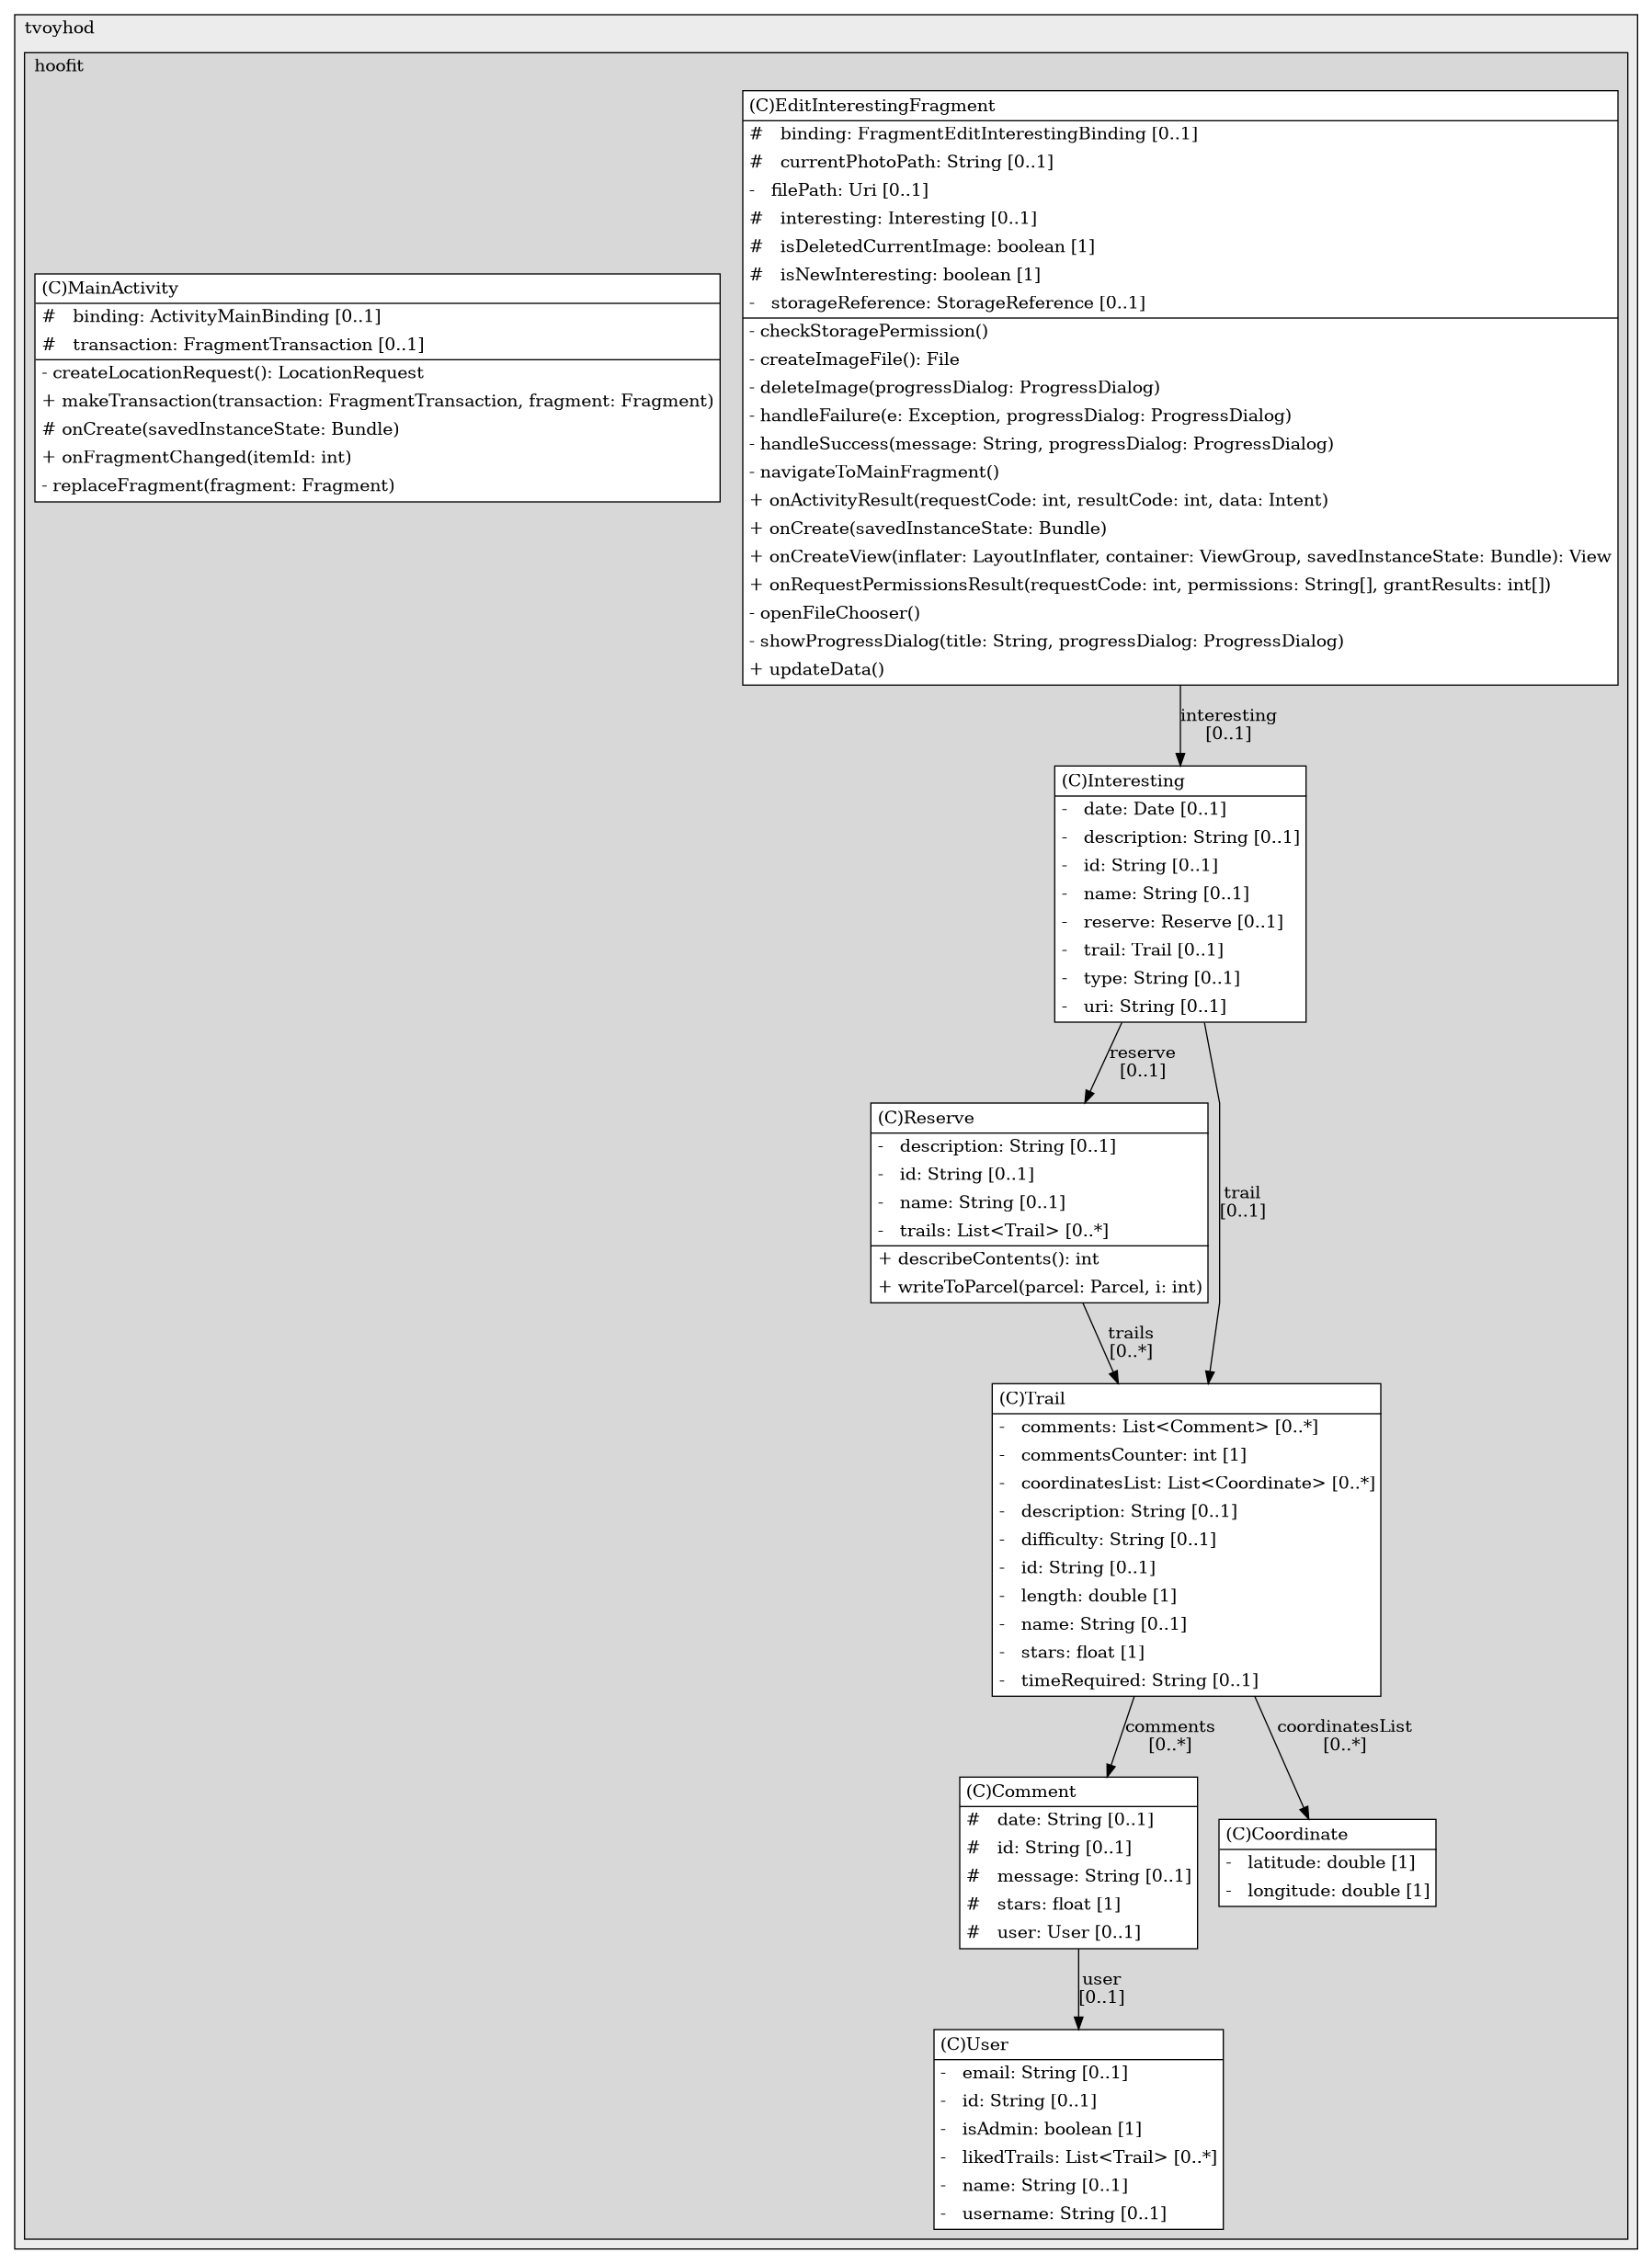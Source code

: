 @startuml

/' diagram meta data start
config=StructureConfiguration;
{
  "projectClassification": {
    "searchMode": "OpenProject", // OpenProject, AllProjects
    "includedProjects": "",
    "pathEndKeywords": "*.impl",
    "isClientPath": "",
    "isClientName": "",
    "isTestPath": "",
    "isTestName": "",
    "isMappingPath": "",
    "isMappingName": "",
    "isDataAccessPath": "",
    "isDataAccessName": "",
    "isDataStructurePath": "",
    "isDataStructureName": "",
    "isInterfaceStructuresPath": "",
    "isInterfaceStructuresName": "",
    "isEntryPointPath": "",
    "isEntryPointName": "",
    "treatFinalFieldsAsMandatory": false
  },
  "graphRestriction": {
    "classPackageExcludeFilter": "",
    "classPackageIncludeFilter": "",
    "classNameExcludeFilter": "",
    "classNameIncludeFilter": "",
    "methodNameExcludeFilter": "",
    "methodNameIncludeFilter": "",
    "removeByInheritance": "", // inheritance/annotation based filtering is done in a second step
    "removeByAnnotation": "",
    "removeByClassPackage": "", // cleanup the graph after inheritance/annotation based filtering is done
    "removeByClassName": "",
    "cutMappings": false,
    "cutEnum": true,
    "cutTests": true,
    "cutClient": true,
    "cutDataAccess": false,
    "cutInterfaceStructures": false,
    "cutDataStructures": false,
    "cutGetterAndSetter": true,
    "cutConstructors": true
  },
  "graphTraversal": {
    "forwardDepth": 6,
    "backwardDepth": 6,
    "classPackageExcludeFilter": "",
    "classPackageIncludeFilter": "",
    "classNameExcludeFilter": "",
    "classNameIncludeFilter": "",
    "methodNameExcludeFilter": "",
    "methodNameIncludeFilter": "",
    "hideMappings": false,
    "hideDataStructures": false,
    "hidePrivateMethods": true,
    "hideInterfaceCalls": true, // indirection: implementation -> interface (is hidden) -> implementation
    "onlyShowApplicationEntryPoints": false, // root node is included
    "useMethodCallsForStructureDiagram": "ForwardOnly" // ForwardOnly, BothDirections, No
  },
  "details": {
    "aggregation": "GroupByClass", // ByClass, GroupByClass, None
    "showClassGenericTypes": true,
    "showMethods": true,
    "showMethodParameterNames": true,
    "showMethodParameterTypes": true,
    "showMethodReturnType": true,
    "showPackageLevels": 2,
    "showDetailedClassStructure": true
  },
  "rootClass": "com.tvoyhod.hoofit.ui.editInfo.EditInterestingFragment",
  "extensionCallbackMethod": "" // qualified.class.name#methodName - signature: public static String method(String)
}
diagram meta data end '/



digraph g {
    rankdir="TB"
    splines=polyline
    

'nodes 
subgraph cluster_939296559 { 
   	label=tvoyhod
	labeljust=l
	fillcolor="#ececec"
	style=filled
   
   subgraph cluster_1403126406 { 
   	label=hoofit
	labeljust=l
	fillcolor="#d8d8d8"
	style=filled
   
   Comment200341979[
	label=<<TABLE BORDER="1" CELLBORDER="0" CELLPADDING="4" CELLSPACING="0">
<TR><TD ALIGN="LEFT" >(C)Comment</TD></TR>
<HR/>
<TR><TD ALIGN="LEFT" >#   date: String [0..1]</TD></TR>
<TR><TD ALIGN="LEFT" >#   id: String [0..1]</TD></TR>
<TR><TD ALIGN="LEFT" >#   message: String [0..1]</TD></TR>
<TR><TD ALIGN="LEFT" >#   stars: float [1]</TD></TR>
<TR><TD ALIGN="LEFT" >#   user: User [0..1]</TD></TR>
</TABLE>>
	style=filled
	margin=0
	shape=plaintext
	fillcolor="#FFFFFF"
];

Coordinate200341979[
	label=<<TABLE BORDER="1" CELLBORDER="0" CELLPADDING="4" CELLSPACING="0">
<TR><TD ALIGN="LEFT" >(C)Coordinate</TD></TR>
<HR/>
<TR><TD ALIGN="LEFT" >-   latitude: double [1]</TD></TR>
<TR><TD ALIGN="LEFT" >-   longitude: double [1]</TD></TR>
</TABLE>>
	style=filled
	margin=0
	shape=plaintext
	fillcolor="#FFFFFF"
];

EditInterestingFragment1972696343[
	label=<<TABLE BORDER="1" CELLBORDER="0" CELLPADDING="4" CELLSPACING="0">
<TR><TD ALIGN="LEFT" >(C)EditInterestingFragment</TD></TR>
<HR/>
<TR><TD ALIGN="LEFT" >#   binding: FragmentEditInterestingBinding [0..1]</TD></TR>
<TR><TD ALIGN="LEFT" >#   currentPhotoPath: String [0..1]</TD></TR>
<TR><TD ALIGN="LEFT" >-   filePath: Uri [0..1]</TD></TR>
<TR><TD ALIGN="LEFT" >#   interesting: Interesting [0..1]</TD></TR>
<TR><TD ALIGN="LEFT" >#   isDeletedCurrentImage: boolean [1]</TD></TR>
<TR><TD ALIGN="LEFT" >#   isNewInteresting: boolean [1]</TD></TR>
<TR><TD ALIGN="LEFT" >-   storageReference: StorageReference [0..1]</TD></TR>
<HR/>
<TR><TD ALIGN="LEFT" >- checkStoragePermission()</TD></TR>
<TR><TD ALIGN="LEFT" >- createImageFile(): File</TD></TR>
<TR><TD ALIGN="LEFT" >- deleteImage(progressDialog: ProgressDialog)</TD></TR>
<TR><TD ALIGN="LEFT" >- handleFailure(e: Exception, progressDialog: ProgressDialog)</TD></TR>
<TR><TD ALIGN="LEFT" >- handleSuccess(message: String, progressDialog: ProgressDialog)</TD></TR>
<TR><TD ALIGN="LEFT" >- navigateToMainFragment()</TD></TR>
<TR><TD ALIGN="LEFT" >+ onActivityResult(requestCode: int, resultCode: int, data: Intent)</TD></TR>
<TR><TD ALIGN="LEFT" >+ onCreate(savedInstanceState: Bundle)</TD></TR>
<TR><TD ALIGN="LEFT" >+ onCreateView(inflater: LayoutInflater, container: ViewGroup, savedInstanceState: Bundle): View</TD></TR>
<TR><TD ALIGN="LEFT" >+ onRequestPermissionsResult(requestCode: int, permissions: String[], grantResults: int[])</TD></TR>
<TR><TD ALIGN="LEFT" >- openFileChooser()</TD></TR>
<TR><TD ALIGN="LEFT" >- showProgressDialog(title: String, progressDialog: ProgressDialog)</TD></TR>
<TR><TD ALIGN="LEFT" >+ updateData()</TD></TR>
</TABLE>>
	style=filled
	margin=0
	shape=plaintext
	fillcolor="#FFFFFF"
];

Interesting200341979[
	label=<<TABLE BORDER="1" CELLBORDER="0" CELLPADDING="4" CELLSPACING="0">
<TR><TD ALIGN="LEFT" >(C)Interesting</TD></TR>
<HR/>
<TR><TD ALIGN="LEFT" >-   date: Date [0..1]</TD></TR>
<TR><TD ALIGN="LEFT" >-   description: String [0..1]</TD></TR>
<TR><TD ALIGN="LEFT" >-   id: String [0..1]</TD></TR>
<TR><TD ALIGN="LEFT" >-   name: String [0..1]</TD></TR>
<TR><TD ALIGN="LEFT" >-   reserve: Reserve [0..1]</TD></TR>
<TR><TD ALIGN="LEFT" >-   trail: Trail [0..1]</TD></TR>
<TR><TD ALIGN="LEFT" >-   type: String [0..1]</TD></TR>
<TR><TD ALIGN="LEFT" >-   uri: String [0..1]</TD></TR>
</TABLE>>
	style=filled
	margin=0
	shape=plaintext
	fillcolor="#FFFFFF"
];

MainActivity2109978989[
	label=<<TABLE BORDER="1" CELLBORDER="0" CELLPADDING="4" CELLSPACING="0">
<TR><TD ALIGN="LEFT" >(C)MainActivity</TD></TR>
<HR/>
<TR><TD ALIGN="LEFT" >#   binding: ActivityMainBinding [0..1]</TD></TR>
<TR><TD ALIGN="LEFT" >#   transaction: FragmentTransaction [0..1]</TD></TR>
<HR/>
<TR><TD ALIGN="LEFT" >- createLocationRequest(): LocationRequest</TD></TR>
<TR><TD ALIGN="LEFT" >+ makeTransaction(transaction: FragmentTransaction, fragment: Fragment)</TD></TR>
<TR><TD ALIGN="LEFT" ># onCreate(savedInstanceState: Bundle)</TD></TR>
<TR><TD ALIGN="LEFT" >+ onFragmentChanged(itemId: int)</TD></TR>
<TR><TD ALIGN="LEFT" >- replaceFragment(fragment: Fragment)</TD></TR>
</TABLE>>
	style=filled
	margin=0
	shape=plaintext
	fillcolor="#FFFFFF"
];

Reserve200341979[
	label=<<TABLE BORDER="1" CELLBORDER="0" CELLPADDING="4" CELLSPACING="0">
<TR><TD ALIGN="LEFT" >(C)Reserve</TD></TR>
<HR/>
<TR><TD ALIGN="LEFT" >-   description: String [0..1]</TD></TR>
<TR><TD ALIGN="LEFT" >-   id: String [0..1]</TD></TR>
<TR><TD ALIGN="LEFT" >-   name: String [0..1]</TD></TR>
<TR><TD ALIGN="LEFT" >-   trails: List&lt;Trail&gt; [0..*]</TD></TR>
<HR/>
<TR><TD ALIGN="LEFT" >+ describeContents(): int</TD></TR>
<TR><TD ALIGN="LEFT" >+ writeToParcel(parcel: Parcel, i: int)</TD></TR>
</TABLE>>
	style=filled
	margin=0
	shape=plaintext
	fillcolor="#FFFFFF"
];

Trail200341979[
	label=<<TABLE BORDER="1" CELLBORDER="0" CELLPADDING="4" CELLSPACING="0">
<TR><TD ALIGN="LEFT" >(C)Trail</TD></TR>
<HR/>
<TR><TD ALIGN="LEFT" >-   comments: List&lt;Comment&gt; [0..*]</TD></TR>
<TR><TD ALIGN="LEFT" >-   commentsCounter: int [1]</TD></TR>
<TR><TD ALIGN="LEFT" >-   coordinatesList: List&lt;Coordinate&gt; [0..*]</TD></TR>
<TR><TD ALIGN="LEFT" >-   description: String [0..1]</TD></TR>
<TR><TD ALIGN="LEFT" >-   difficulty: String [0..1]</TD></TR>
<TR><TD ALIGN="LEFT" >-   id: String [0..1]</TD></TR>
<TR><TD ALIGN="LEFT" >-   length: double [1]</TD></TR>
<TR><TD ALIGN="LEFT" >-   name: String [0..1]</TD></TR>
<TR><TD ALIGN="LEFT" >-   stars: float [1]</TD></TR>
<TR><TD ALIGN="LEFT" >-   timeRequired: String [0..1]</TD></TR>
</TABLE>>
	style=filled
	margin=0
	shape=plaintext
	fillcolor="#FFFFFF"
];

User200341979[
	label=<<TABLE BORDER="1" CELLBORDER="0" CELLPADDING="4" CELLSPACING="0">
<TR><TD ALIGN="LEFT" >(C)User</TD></TR>
<HR/>
<TR><TD ALIGN="LEFT" >-   email: String [0..1]</TD></TR>
<TR><TD ALIGN="LEFT" >-   id: String [0..1]</TD></TR>
<TR><TD ALIGN="LEFT" >-   isAdmin: boolean [1]</TD></TR>
<TR><TD ALIGN="LEFT" >-   likedTrails: List&lt;Trail&gt; [0..*]</TD></TR>
<TR><TD ALIGN="LEFT" >-   name: String [0..1]</TD></TR>
<TR><TD ALIGN="LEFT" >-   username: String [0..1]</TD></TR>
</TABLE>>
	style=filled
	margin=0
	shape=plaintext
	fillcolor="#FFFFFF"
];
} 
} 

'edges    
Comment200341979 -> User200341979[label="user
[0..1]"];
EditInterestingFragment1972696343 -> Interesting200341979[label="interesting
[0..1]"];
Interesting200341979 -> Reserve200341979[label="reserve
[0..1]"];
Interesting200341979 -> Trail200341979[label="trail
[0..1]"];
Reserve200341979 -> Trail200341979[label="trails
[0..*]"];
Trail200341979 -> Comment200341979[label="comments
[0..*]"];
Trail200341979 -> Coordinate200341979[label="coordinatesList
[0..*]"];
    
}
@enduml
